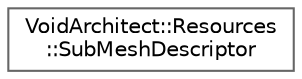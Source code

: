 digraph "Graphical Class Hierarchy"
{
 // LATEX_PDF_SIZE
  bgcolor="transparent";
  edge [fontname=Helvetica,fontsize=10,labelfontname=Helvetica,labelfontsize=10];
  node [fontname=Helvetica,fontsize=10,shape=box,height=0.2,width=0.4];
  rankdir="LR";
  Node0 [id="Node000000",label="VoidArchitect::Resources\l::SubMeshDescriptor",height=0.2,width=0.4,color="grey40", fillcolor="white", style="filled",URL="$struct_void_architect_1_1_resources_1_1_sub_mesh_descriptor.html",tooltip=" "];
}
